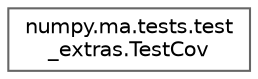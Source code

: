 digraph "Graphical Class Hierarchy"
{
 // LATEX_PDF_SIZE
  bgcolor="transparent";
  edge [fontname=Helvetica,fontsize=10,labelfontname=Helvetica,labelfontsize=10];
  node [fontname=Helvetica,fontsize=10,shape=box,height=0.2,width=0.4];
  rankdir="LR";
  Node0 [id="Node000000",label="numpy.ma.tests.test\l_extras.TestCov",height=0.2,width=0.4,color="grey40", fillcolor="white", style="filled",URL="$d8/da3/classnumpy_1_1ma_1_1tests_1_1test__extras_1_1TestCov.html",tooltip=" "];
}
